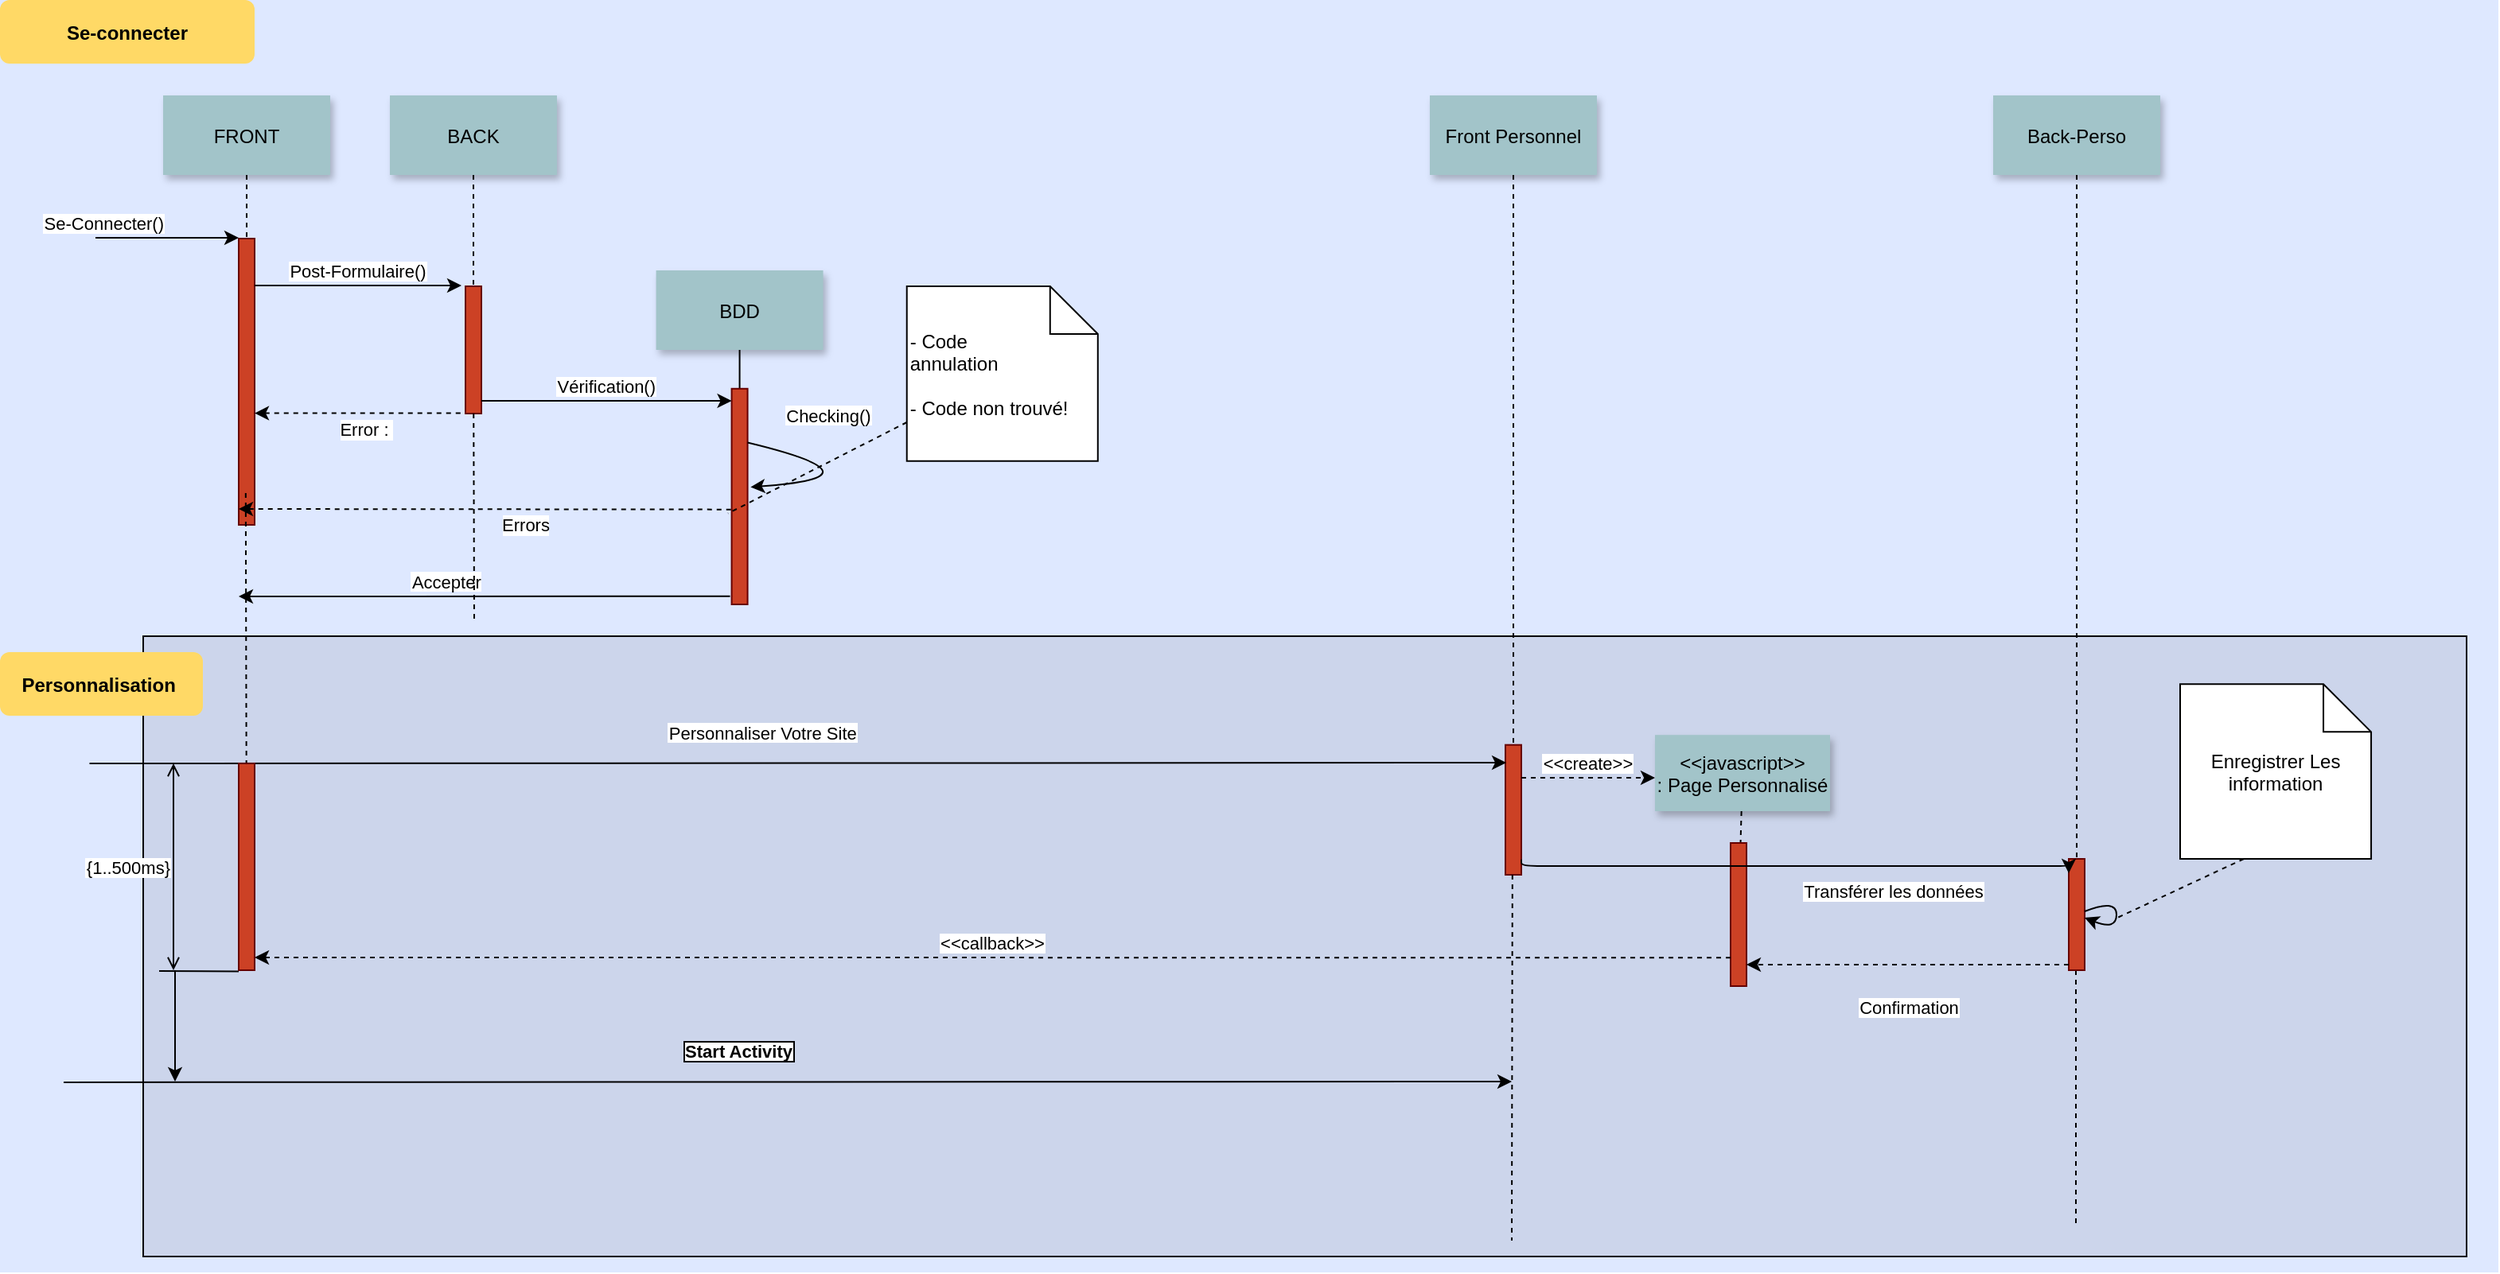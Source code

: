 <mxfile version="20.8.16" type="github">
  <diagram name="Page-1" id="9361dd3d-8414-5efd-6122-117bd74ce7a7">
    <mxGraphModel dx="1687" dy="944" grid="1" gridSize="10" guides="1" tooltips="1" connect="1" arrows="1" fold="1" page="0" pageScale="1.5" pageWidth="826" pageHeight="1169" background="none" math="0" shadow="0">
      <root>
        <mxCell id="0" />
        <mxCell id="1" parent="0" />
        <mxCell id="69" value="" style="fillColor=#DEE8FF;strokeColor=none" parent="1" vertex="1">
          <mxGeometry x="50" width="1570" height="800" as="geometry" />
        </mxCell>
        <mxCell id="20" value="" style="fillColor=#CCD5EB" parent="1" vertex="1">
          <mxGeometry x="140" y="400" width="1460" height="390" as="geometry" />
        </mxCell>
        <mxCell id="81" value="" style="edgeStyle=elbowEdgeStyle;elbow=horizontal;endArrow=none;dashed=1" parent="1" edge="1">
          <mxGeometry x="1460" y="437.894" width="100" height="100" as="geometry">
            <mxPoint x="1354.5" y="610" as="sourcePoint" />
            <mxPoint x="1354.5" y="770" as="targetPoint" />
          </mxGeometry>
        </mxCell>
        <mxCell id="2" value="" style="fillColor=#CC4125;strokeColor=#660000" parent="1" vertex="1">
          <mxGeometry x="200" y="150" width="10" height="180" as="geometry" />
        </mxCell>
        <mxCell id="3" value="Se-Connecter()" style="edgeStyle=none;verticalLabelPosition=top;verticalAlign=bottom;labelPosition=left;align=right" parent="1" edge="1">
          <mxGeometry x="110" y="49.5" width="100" height="100" as="geometry">
            <mxPoint x="110" y="149.5" as="sourcePoint" />
            <mxPoint x="200" y="149.5" as="targetPoint" />
          </mxGeometry>
        </mxCell>
        <mxCell id="4" value="FRONT" style="shadow=1;fillColor=#A2C4C9;strokeColor=none" parent="1" vertex="1">
          <mxGeometry x="152.5" y="60" width="105" height="50" as="geometry" />
        </mxCell>
        <mxCell id="6" value="" style="fillColor=#CC4125;strokeColor=#660000" parent="1" vertex="1">
          <mxGeometry x="342.5" y="180" width="10" height="80" as="geometry" />
        </mxCell>
        <mxCell id="7" value="BACK" style="shadow=1;fillColor=#A2C4C9;strokeColor=none" parent="1" vertex="1">
          <mxGeometry x="295" y="60" width="105" height="50" as="geometry" />
        </mxCell>
        <mxCell id="8" value="" style="edgeStyle=none;endArrow=none;dashed=1" parent="1" source="7" target="6" edge="1">
          <mxGeometry x="272.335" y="165" width="100" height="100" as="geometry">
            <mxPoint x="347.259" y="110" as="sourcePoint" />
            <mxPoint x="347.576" y="165" as="targetPoint" />
          </mxGeometry>
        </mxCell>
        <mxCell id="9" value="Post-Formulaire()" style="edgeStyle=none;verticalLabelPosition=top;verticalAlign=bottom" parent="1" edge="1">
          <mxGeometry width="100" height="100" as="geometry">
            <mxPoint x="210" y="179.5" as="sourcePoint" />
            <mxPoint x="340" y="179.5" as="targetPoint" />
            <mxPoint as="offset" />
          </mxGeometry>
        </mxCell>
        <mxCell id="11" value="" style="edgeStyle=none;verticalLabelPosition=top;verticalAlign=bottom;endArrow=none;startArrow=classic;dashed=1" parent="1" edge="1">
          <mxGeometry x="220" y="172.259" width="100" height="100" as="geometry">
            <mxPoint x="210" y="259.759" as="sourcePoint" />
            <mxPoint x="340" y="259.759" as="targetPoint" />
          </mxGeometry>
        </mxCell>
        <mxCell id="ZZLIDxfb4eQw_dopCULX-92" value="Error :&amp;nbsp;" style="edgeLabel;html=1;align=center;verticalAlign=middle;resizable=0;points=[];" vertex="1" connectable="0" parent="11">
          <mxGeometry relative="1" as="geometry">
            <mxPoint x="5" y="10" as="offset" />
          </mxGeometry>
        </mxCell>
        <mxCell id="12" value="" style="edgeStyle=none;verticalLabelPosition=top;verticalAlign=bottom;labelPosition=left;align=right;endArrow=none;startArrow=classic;dashed=1;entryX=0.189;entryY=0.56;entryDx=0;entryDy=0;entryPerimeter=0;" parent="1" edge="1" target="17">
          <mxGeometry x="110" y="207.759" width="100" height="100" as="geometry">
            <mxPoint x="200" y="320" as="sourcePoint" />
            <mxPoint x="200" y="307.759" as="targetPoint" />
          </mxGeometry>
        </mxCell>
        <mxCell id="ZZLIDxfb4eQw_dopCULX-91" value="Errors" style="edgeLabel;html=1;align=center;verticalAlign=middle;resizable=0;points=[];" vertex="1" connectable="0" parent="12">
          <mxGeometry relative="1" as="geometry">
            <mxPoint x="24" y="10" as="offset" />
          </mxGeometry>
        </mxCell>
        <mxCell id="15" value="BDD" style="shadow=1;fillColor=#A2C4C9;strokeColor=none" parent="1" vertex="1">
          <mxGeometry x="462.284" y="170.0" width="105" height="50" as="geometry" />
        </mxCell>
        <mxCell id="16" value="" style="edgeStyle=none;endArrow=none" parent="1" source="15" target="17" edge="1">
          <mxGeometry x="437.043" y="270" width="100" height="100" as="geometry">
            <mxPoint x="514.543" y="220.0" as="sourcePoint" />
            <mxPoint x="514.543" y="240.0" as="targetPoint" />
          </mxGeometry>
        </mxCell>
        <mxCell id="17" value="" style="fillColor=#CC4125;strokeColor=#660000" parent="1" vertex="1">
          <mxGeometry x="509.78" y="244.39" width="10" height="135.61" as="geometry" />
        </mxCell>
        <mxCell id="19" value="Vérification()" style="edgeStyle=elbowEdgeStyle;elbow=vertical;verticalLabelPosition=top;verticalAlign=bottom" parent="1" source="6" target="17" edge="1">
          <mxGeometry x="350" y="290" width="100" height="100" as="geometry">
            <mxPoint x="350" y="390" as="sourcePoint" />
            <mxPoint x="450" y="290" as="targetPoint" />
          </mxGeometry>
        </mxCell>
        <mxCell id="27" value="Checking()" style="elbow=vertical;verticalLabelPosition=top;verticalAlign=bottom;curved=1;exitX=1;exitY=0.25;exitDx=0;exitDy=0;entryX=1.189;entryY=0.456;entryDx=0;entryDy=0;entryPerimeter=0;" parent="1" source="17" target="17" edge="1">
          <mxGeometry width="100" height="100" as="geometry">
            <mxPoint x="540" y="370" as="sourcePoint" />
            <mxPoint x="520" y="320" as="targetPoint" />
            <Array as="points">
              <mxPoint x="610" y="300" />
            </Array>
            <mxPoint x="50" y="-22" as="offset" />
          </mxGeometry>
        </mxCell>
        <mxCell id="30" value="Front Personnel" style="shadow=1;fillColor=#A2C4C9;strokeColor=none" parent="1" vertex="1">
          <mxGeometry x="948.5" y="60" width="105" height="50" as="geometry" />
        </mxCell>
        <mxCell id="33" value="" style="edgeStyle=elbowEdgeStyle;elbow=horizontal;endArrow=none;dashed=1" parent="1" source="4" target="2" edge="1">
          <mxGeometry x="230.0" y="310" width="100" height="100" as="geometry">
            <mxPoint x="230.0" y="410" as="sourcePoint" />
            <mxPoint x="330" y="310" as="targetPoint" />
          </mxGeometry>
        </mxCell>
        <mxCell id="40" value=" - Code&#xa;annulation&#xa;&#xa; - Code non trouvé!" style="shape=note;align=left" parent="1" vertex="1">
          <mxGeometry x="619.863" y="180.004" width="120.027" height="109.826" as="geometry" />
        </mxCell>
        <mxCell id="41" value="" style="edgeStyle=none;endArrow=none;dashed=1;entryX=-0.228;entryY=0.578;entryDx=0;entryDy=0;entryPerimeter=0;" parent="1" source="40" target="17" edge="1">
          <mxGeometry x="1030" y="180" width="100" height="100" as="geometry">
            <mxPoint x="1030" y="280" as="sourcePoint" />
            <mxPoint x="811.212" y="306.044" as="targetPoint" />
          </mxGeometry>
        </mxCell>
        <mxCell id="43" value="             Accepter" style="edgeStyle=elbowEdgeStyle;elbow=vertical;dashed=0;verticalLabelPosition=top;verticalAlign=bottom;align=right" parent="1" edge="1">
          <mxGeometry x="189" y="329.759" width="100" height="100" as="geometry">
            <mxPoint x="508.78" y="374.824" as="sourcePoint" />
            <mxPoint x="200" y="375" as="targetPoint" />
            <Array as="points" />
          </mxGeometry>
        </mxCell>
        <mxCell id="49" value="" style="fillColor=#CC4125;strokeColor=#660000" parent="1" vertex="1">
          <mxGeometry x="996" y="468.333" width="10" height="81.667" as="geometry" />
        </mxCell>
        <mxCell id="50" value="" style="edgeStyle=none;endArrow=none;dashed=1" parent="1" source="30" target="49" edge="1">
          <mxGeometry x="952.571" y="205" width="100" height="100" as="geometry">
            <mxPoint x="1027.736" y="150" as="sourcePoint" />
            <mxPoint x="1027.736" y="329.394" as="targetPoint" />
          </mxGeometry>
        </mxCell>
        <mxCell id="52" value="" style="edgeStyle=none;endArrow=none;dashed=1" parent="1" source="6" edge="1">
          <mxGeometry x="376.571" y="339.697" width="100" height="100" as="geometry">
            <mxPoint x="451.736" y="284.697" as="sourcePoint" />
            <mxPoint x="348" y="390" as="targetPoint" />
          </mxGeometry>
        </mxCell>
        <mxCell id="55" value="&lt;&lt;javascript&gt;&gt;&#xa;: Page Personnalisé" style="shadow=1;fillColor=#A2C4C9;strokeColor=none" parent="1" vertex="1">
          <mxGeometry x="1090" y="462.08" width="110" height="47.92" as="geometry" />
        </mxCell>
        <mxCell id="56" value="" style="edgeStyle=none;endArrow=none;dashed=1" parent="1" source="55" target="57" edge="1">
          <mxGeometry x="1204.071" y="380.087" width="100" height="100" as="geometry">
            <mxPoint x="1279.236" y="325.087" as="sourcePoint" />
            <mxPoint x="1350" y="445.087" as="targetPoint" />
          </mxGeometry>
        </mxCell>
        <mxCell id="57" value="" style="fillColor=#CC4125;strokeColor=#660000" parent="1" vertex="1">
          <mxGeometry x="1137.5" y="530" width="10" height="90" as="geometry" />
        </mxCell>
        <mxCell id="58" value="" style="fillColor=#CC4125;strokeColor=#660000" parent="1" vertex="1">
          <mxGeometry x="1350" y="540" width="10" height="70" as="geometry" />
        </mxCell>
        <mxCell id="60" value="&lt;&lt;create&gt;&gt;" style="edgeStyle=elbowEdgeStyle;elbow=vertical;verticalLabelPosition=top;verticalAlign=bottom;dashed=1" parent="1" source="49" target="55" edge="1">
          <mxGeometry x="901.25" y="322.5" width="100" height="100" as="geometry">
            <mxPoint x="1031.25" y="351.894" as="sourcePoint" />
            <mxPoint x="1148.75" y="351.894" as="targetPoint" />
            <Array as="points" />
          </mxGeometry>
        </mxCell>
        <mxCell id="63" value="Confirmation" style="edgeStyle=elbowEdgeStyle;elbow=vertical;dashed=1;verticalLabelPosition=bottom;verticalAlign=top" parent="1" edge="1">
          <mxGeometry width="100" height="100" as="geometry">
            <mxPoint x="1350" y="606.5" as="sourcePoint" />
            <mxPoint x="1147.5" y="606.5" as="targetPoint" />
            <Array as="points" />
            <mxPoint x="1" y="14" as="offset" />
          </mxGeometry>
        </mxCell>
        <mxCell id="64" value="Back-Perso" style="shadow=1;fillColor=#A2C4C9;strokeColor=none" parent="1" vertex="1">
          <mxGeometry x="1302.5" y="60" width="105" height="50" as="geometry" />
        </mxCell>
        <mxCell id="65" value="" style="edgeStyle=none;endArrow=none;dashed=1" parent="1" source="64" target="58" edge="1">
          <mxGeometry x="1174.071" y="210" width="100" height="100" as="geometry">
            <mxPoint x="1222.5" y="115" as="sourcePoint" />
            <mxPoint x="1222.5" y="445" as="targetPoint" />
          </mxGeometry>
        </mxCell>
        <mxCell id="68" value="&lt;&lt;callback&gt;&gt;" style="edgeStyle=elbowEdgeStyle;elbow=vertical;dashed=1;verticalLabelPosition=bottom;verticalAlign=bottom" parent="1" edge="1">
          <mxGeometry x="540" y="551.078" width="100" height="100" as="geometry">
            <mxPoint x="1137.5" y="602.118" as="sourcePoint" />
            <mxPoint x="210" y="602.118" as="targetPoint" />
            <Array as="points" />
          </mxGeometry>
        </mxCell>
        <mxCell id="71" value="Se-connecter" style="rounded=1;fontStyle=1;fillColor=#FFD966;strokeColor=none" parent="1" vertex="1">
          <mxGeometry x="50" width="160" height="40" as="geometry" />
        </mxCell>
        <mxCell id="72" value="Personnalisation " style="rounded=1;fontStyle=1;fillColor=#FFD966;strokeColor=none" parent="1" vertex="1">
          <mxGeometry x="50" y="410" width="127.5" height="40" as="geometry" />
        </mxCell>
        <mxCell id="84" value="" style="edgeStyle=elbowEdgeStyle;elbow=vertical;endArrow=none" parent="1" edge="1">
          <mxGeometry x="60.0" y="560.711" width="100" height="100" as="geometry">
            <mxPoint x="200" y="610.711" as="sourcePoint" />
            <mxPoint x="150.0" y="610.711" as="targetPoint" />
          </mxGeometry>
        </mxCell>
        <mxCell id="88" value="{1..500ms}" style="elbow=horizontal;startArrow=open;endArrow=open;labelPosition=left;align=right" parent="1" edge="1">
          <mxGeometry x="40.894" y="560" width="100" height="100" as="geometry">
            <mxPoint x="159" y="480" as="sourcePoint" />
            <mxPoint x="159" y="610" as="targetPoint" />
          </mxGeometry>
        </mxCell>
        <mxCell id="ZZLIDxfb4eQw_dopCULX-90" style="edgeStyle=none;curved=1;orthogonalLoop=1;jettySize=auto;html=1;entryX=0;entryY=0.5;entryDx=0;entryDy=0;" edge="1" parent="1" source="17" target="17">
          <mxGeometry relative="1" as="geometry" />
        </mxCell>
        <mxCell id="ZZLIDxfb4eQw_dopCULX-93" value="Personnaliser Votre Site" style="edgeStyle=none;verticalLabelPosition=top;verticalAlign=bottom;labelPosition=left;align=right;entryX=0.053;entryY=0.137;entryDx=0;entryDy=0;entryPerimeter=0;" edge="1" parent="1" target="49">
          <mxGeometry width="100" height="100" as="geometry">
            <mxPoint x="106.25" y="480" as="sourcePoint" />
            <mxPoint x="196.25" y="480" as="targetPoint" />
            <mxPoint x="39" y="-10" as="offset" />
          </mxGeometry>
        </mxCell>
        <mxCell id="ZZLIDxfb4eQw_dopCULX-94" style="edgeStyle=none;curved=1;orthogonalLoop=1;jettySize=auto;html=1;" edge="1" parent="1" source="58" target="58">
          <mxGeometry relative="1" as="geometry" />
        </mxCell>
        <mxCell id="ZZLIDxfb4eQw_dopCULX-95" value="Enregistrer Les &#xa;information" style="shape=note;align=center;" vertex="1" parent="1">
          <mxGeometry x="1420.003" y="430.174" width="120.027" height="109.826" as="geometry" />
        </mxCell>
        <mxCell id="ZZLIDxfb4eQw_dopCULX-96" value="" style="edgeStyle=none;endArrow=none;dashed=1;entryX=-0.228;entryY=0.578;entryDx=0;entryDy=0;entryPerimeter=0;" edge="1" parent="1">
          <mxGeometry x="1902.5" y="434.5" width="100" height="100" as="geometry">
            <mxPoint x="1460" y="540" as="sourcePoint" />
            <mxPoint x="1380" y="577.273" as="targetPoint" />
          </mxGeometry>
        </mxCell>
        <mxCell id="ZZLIDxfb4eQw_dopCULX-97" value="Transférer les données" style="edgeStyle=elbowEdgeStyle;elbow=vertical;verticalLabelPosition=top;verticalAlign=bottom;" edge="1" parent="1">
          <mxGeometry width="100" height="100" as="geometry">
            <mxPoint x="1006" y="540.333" as="sourcePoint" />
            <mxPoint x="1350" y="549" as="targetPoint" />
            <Array as="points" />
            <mxPoint x="62" y="25" as="offset" />
          </mxGeometry>
        </mxCell>
        <mxCell id="ZZLIDxfb4eQw_dopCULX-100" value="" style="edgeStyle=none;endArrow=none;dashed=1;startArrow=none;" edge="1" parent="1" source="66">
          <mxGeometry x="233.481" y="389.697" width="100" height="100" as="geometry">
            <mxPoint x="204.41" y="310" as="sourcePoint" />
            <mxPoint x="204" y="600" as="targetPoint" />
          </mxGeometry>
        </mxCell>
        <mxCell id="ZZLIDxfb4eQw_dopCULX-102" value="Start Activity" style="edgeStyle=none;verticalLabelPosition=top;verticalAlign=bottom;labelPosition=left;align=right;fontStyle=1;labelBorderColor=default;" edge="1" parent="1">
          <mxGeometry width="100" height="100" as="geometry">
            <mxPoint x="90" y="680.48" as="sourcePoint" />
            <mxPoint x="1000" y="680" as="targetPoint" />
            <mxPoint x="5" y="-10" as="offset" />
          </mxGeometry>
        </mxCell>
        <mxCell id="ZZLIDxfb4eQw_dopCULX-103" value="" style="edgeStyle=none;endArrow=none;dashed=1" edge="1" parent="1">
          <mxGeometry x="951.981" y="645" width="100" height="100" as="geometry">
            <mxPoint x="1000.41" y="550" as="sourcePoint" />
            <mxPoint x="1000" y="780" as="targetPoint" />
          </mxGeometry>
        </mxCell>
        <mxCell id="ZZLIDxfb4eQw_dopCULX-109" value="" style="edgeStyle=none;endArrow=none;dashed=1" edge="1" parent="1" target="66">
          <mxGeometry x="233.481" y="389.697" width="100" height="100" as="geometry">
            <mxPoint x="204.41" y="310.0" as="sourcePoint" />
            <mxPoint x="204" y="600.0" as="targetPoint" />
          </mxGeometry>
        </mxCell>
        <mxCell id="66" value="" style="fillColor=#CC4125;strokeColor=#660000" parent="1" vertex="1">
          <mxGeometry x="200" y="480" width="10" height="130" as="geometry" />
        </mxCell>
        <mxCell id="ZZLIDxfb4eQw_dopCULX-111" value="" style="edgeStyle=none;verticalLabelPosition=top;verticalAlign=bottom" edge="1" parent="1">
          <mxGeometry width="100" height="100" as="geometry">
            <mxPoint x="160" y="610" as="sourcePoint" />
            <mxPoint x="160" y="680" as="targetPoint" />
            <mxPoint x="-7" y="-10" as="offset" />
          </mxGeometry>
        </mxCell>
      </root>
    </mxGraphModel>
  </diagram>
</mxfile>
